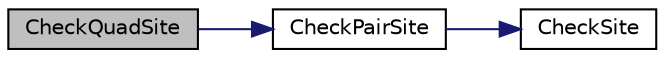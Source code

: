 digraph "CheckQuadSite"
{
 // INTERACTIVE_SVG=YES
  edge [fontname="Helvetica",fontsize="10",labelfontname="Helvetica",labelfontsize="10"];
  node [fontname="Helvetica",fontsize="10",shape=record];
  rankdir="LR";
  Node1 [label="CheckQuadSite",height=0.2,width=0.4,color="black", fillcolor="grey75", style="filled", fontcolor="black"];
  Node1 -> Node2 [color="midnightblue",fontsize="10",style="solid",fontname="Helvetica"];
  Node2 [label="CheckPairSite",height=0.2,width=0.4,color="black", fillcolor="white", style="filled",URL="$readdef_8c.html#aeedd55bd700231dcdf39d36d6361719d",tooltip="Check Site Number for a pair -> (siteA, siteB). "];
  Node2 -> Node3 [color="midnightblue",fontsize="10",style="solid",fontname="Helvetica"];
  Node3 [label="CheckSite",height=0.2,width=0.4,color="black", fillcolor="white", style="filled",URL="$readdef_8c.html#abb604bcd282e6dea7ea681e43254f4f9",tooltip="Check Site Number. "];
}
